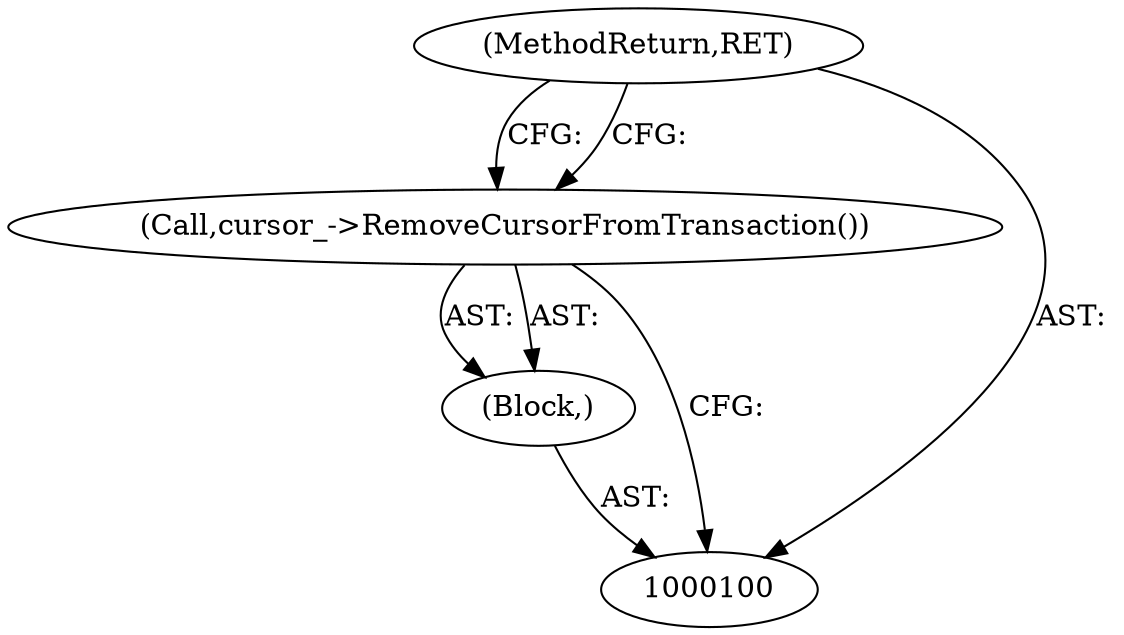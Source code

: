 digraph "1_Chrome_d007b8b750851fe1b375c463009ea3b24e5c021d" {
"1000103" [label="(MethodReturn,RET)"];
"1000101" [label="(Block,)"];
"1000102" [label="(Call,cursor_->RemoveCursorFromTransaction())"];
"1000103" -> "1000100"  [label="AST: "];
"1000103" -> "1000102"  [label="CFG: "];
"1000101" -> "1000100"  [label="AST: "];
"1000102" -> "1000101"  [label="AST: "];
"1000102" -> "1000101"  [label="AST: "];
"1000102" -> "1000100"  [label="CFG: "];
"1000103" -> "1000102"  [label="CFG: "];
}
